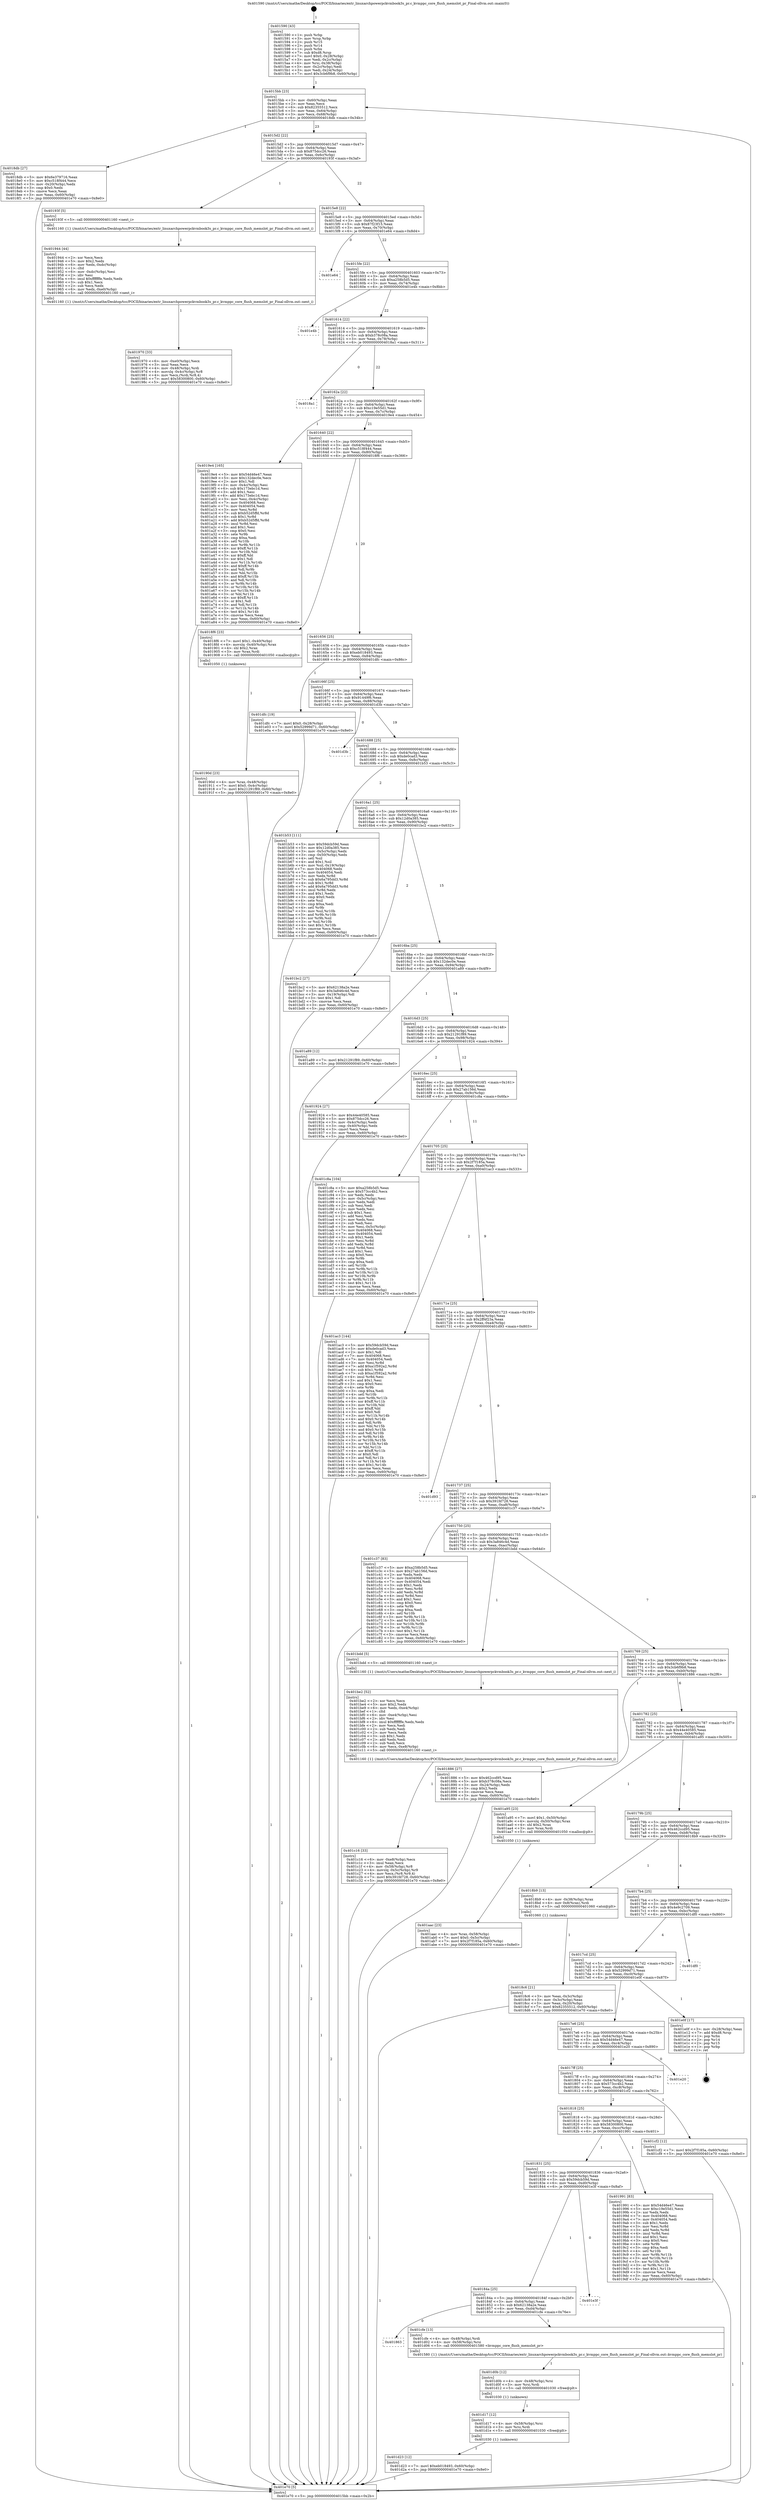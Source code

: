 digraph "0x401590" {
  label = "0x401590 (/mnt/c/Users/mathe/Desktop/tcc/POCII/binaries/extr_linuxarchpowerpckvmbook3s_pr.c_kvmppc_core_flush_memslot_pr_Final-ollvm.out::main(0))"
  labelloc = "t"
  node[shape=record]

  Entry [label="",width=0.3,height=0.3,shape=circle,fillcolor=black,style=filled]
  "0x4015bb" [label="{
     0x4015bb [23]\l
     | [instrs]\l
     &nbsp;&nbsp;0x4015bb \<+3\>: mov -0x60(%rbp),%eax\l
     &nbsp;&nbsp;0x4015be \<+2\>: mov %eax,%ecx\l
     &nbsp;&nbsp;0x4015c0 \<+6\>: sub $0x82355512,%ecx\l
     &nbsp;&nbsp;0x4015c6 \<+3\>: mov %eax,-0x64(%rbp)\l
     &nbsp;&nbsp;0x4015c9 \<+3\>: mov %ecx,-0x68(%rbp)\l
     &nbsp;&nbsp;0x4015cc \<+6\>: je 00000000004018db \<main+0x34b\>\l
  }"]
  "0x4018db" [label="{
     0x4018db [27]\l
     | [instrs]\l
     &nbsp;&nbsp;0x4018db \<+5\>: mov $0x6e379716,%eax\l
     &nbsp;&nbsp;0x4018e0 \<+5\>: mov $0xc518f444,%ecx\l
     &nbsp;&nbsp;0x4018e5 \<+3\>: mov -0x20(%rbp),%edx\l
     &nbsp;&nbsp;0x4018e8 \<+3\>: cmp $0x0,%edx\l
     &nbsp;&nbsp;0x4018eb \<+3\>: cmove %ecx,%eax\l
     &nbsp;&nbsp;0x4018ee \<+3\>: mov %eax,-0x60(%rbp)\l
     &nbsp;&nbsp;0x4018f1 \<+5\>: jmp 0000000000401e70 \<main+0x8e0\>\l
  }"]
  "0x4015d2" [label="{
     0x4015d2 [22]\l
     | [instrs]\l
     &nbsp;&nbsp;0x4015d2 \<+5\>: jmp 00000000004015d7 \<main+0x47\>\l
     &nbsp;&nbsp;0x4015d7 \<+3\>: mov -0x64(%rbp),%eax\l
     &nbsp;&nbsp;0x4015da \<+5\>: sub $0x875dcc26,%eax\l
     &nbsp;&nbsp;0x4015df \<+3\>: mov %eax,-0x6c(%rbp)\l
     &nbsp;&nbsp;0x4015e2 \<+6\>: je 000000000040193f \<main+0x3af\>\l
  }"]
  Exit [label="",width=0.3,height=0.3,shape=circle,fillcolor=black,style=filled,peripheries=2]
  "0x40193f" [label="{
     0x40193f [5]\l
     | [instrs]\l
     &nbsp;&nbsp;0x40193f \<+5\>: call 0000000000401160 \<next_i\>\l
     | [calls]\l
     &nbsp;&nbsp;0x401160 \{1\} (/mnt/c/Users/mathe/Desktop/tcc/POCII/binaries/extr_linuxarchpowerpckvmbook3s_pr.c_kvmppc_core_flush_memslot_pr_Final-ollvm.out::next_i)\l
  }"]
  "0x4015e8" [label="{
     0x4015e8 [22]\l
     | [instrs]\l
     &nbsp;&nbsp;0x4015e8 \<+5\>: jmp 00000000004015ed \<main+0x5d\>\l
     &nbsp;&nbsp;0x4015ed \<+3\>: mov -0x64(%rbp),%eax\l
     &nbsp;&nbsp;0x4015f0 \<+5\>: sub $0x87f23f15,%eax\l
     &nbsp;&nbsp;0x4015f5 \<+3\>: mov %eax,-0x70(%rbp)\l
     &nbsp;&nbsp;0x4015f8 \<+6\>: je 0000000000401e64 \<main+0x8d4\>\l
  }"]
  "0x401d23" [label="{
     0x401d23 [12]\l
     | [instrs]\l
     &nbsp;&nbsp;0x401d23 \<+7\>: movl $0xeb018493,-0x60(%rbp)\l
     &nbsp;&nbsp;0x401d2a \<+5\>: jmp 0000000000401e70 \<main+0x8e0\>\l
  }"]
  "0x401e64" [label="{
     0x401e64\l
  }", style=dashed]
  "0x4015fe" [label="{
     0x4015fe [22]\l
     | [instrs]\l
     &nbsp;&nbsp;0x4015fe \<+5\>: jmp 0000000000401603 \<main+0x73\>\l
     &nbsp;&nbsp;0x401603 \<+3\>: mov -0x64(%rbp),%eax\l
     &nbsp;&nbsp;0x401606 \<+5\>: sub $0xa258b5d5,%eax\l
     &nbsp;&nbsp;0x40160b \<+3\>: mov %eax,-0x74(%rbp)\l
     &nbsp;&nbsp;0x40160e \<+6\>: je 0000000000401e4b \<main+0x8bb\>\l
  }"]
  "0x401d17" [label="{
     0x401d17 [12]\l
     | [instrs]\l
     &nbsp;&nbsp;0x401d17 \<+4\>: mov -0x58(%rbp),%rsi\l
     &nbsp;&nbsp;0x401d1b \<+3\>: mov %rsi,%rdi\l
     &nbsp;&nbsp;0x401d1e \<+5\>: call 0000000000401030 \<free@plt\>\l
     | [calls]\l
     &nbsp;&nbsp;0x401030 \{1\} (unknown)\l
  }"]
  "0x401e4b" [label="{
     0x401e4b\l
  }", style=dashed]
  "0x401614" [label="{
     0x401614 [22]\l
     | [instrs]\l
     &nbsp;&nbsp;0x401614 \<+5\>: jmp 0000000000401619 \<main+0x89\>\l
     &nbsp;&nbsp;0x401619 \<+3\>: mov -0x64(%rbp),%eax\l
     &nbsp;&nbsp;0x40161c \<+5\>: sub $0xb378c08a,%eax\l
     &nbsp;&nbsp;0x401621 \<+3\>: mov %eax,-0x78(%rbp)\l
     &nbsp;&nbsp;0x401624 \<+6\>: je 00000000004018a1 \<main+0x311\>\l
  }"]
  "0x401d0b" [label="{
     0x401d0b [12]\l
     | [instrs]\l
     &nbsp;&nbsp;0x401d0b \<+4\>: mov -0x48(%rbp),%rsi\l
     &nbsp;&nbsp;0x401d0f \<+3\>: mov %rsi,%rdi\l
     &nbsp;&nbsp;0x401d12 \<+5\>: call 0000000000401030 \<free@plt\>\l
     | [calls]\l
     &nbsp;&nbsp;0x401030 \{1\} (unknown)\l
  }"]
  "0x4018a1" [label="{
     0x4018a1\l
  }", style=dashed]
  "0x40162a" [label="{
     0x40162a [22]\l
     | [instrs]\l
     &nbsp;&nbsp;0x40162a \<+5\>: jmp 000000000040162f \<main+0x9f\>\l
     &nbsp;&nbsp;0x40162f \<+3\>: mov -0x64(%rbp),%eax\l
     &nbsp;&nbsp;0x401632 \<+5\>: sub $0xc19e55d1,%eax\l
     &nbsp;&nbsp;0x401637 \<+3\>: mov %eax,-0x7c(%rbp)\l
     &nbsp;&nbsp;0x40163a \<+6\>: je 00000000004019e4 \<main+0x454\>\l
  }"]
  "0x401863" [label="{
     0x401863\l
  }", style=dashed]
  "0x4019e4" [label="{
     0x4019e4 [165]\l
     | [instrs]\l
     &nbsp;&nbsp;0x4019e4 \<+5\>: mov $0x54d46e47,%eax\l
     &nbsp;&nbsp;0x4019e9 \<+5\>: mov $0x132dec0e,%ecx\l
     &nbsp;&nbsp;0x4019ee \<+2\>: mov $0x1,%dl\l
     &nbsp;&nbsp;0x4019f0 \<+3\>: mov -0x4c(%rbp),%esi\l
     &nbsp;&nbsp;0x4019f3 \<+6\>: sub $0x173ebc1d,%esi\l
     &nbsp;&nbsp;0x4019f9 \<+3\>: add $0x1,%esi\l
     &nbsp;&nbsp;0x4019fc \<+6\>: add $0x173ebc1d,%esi\l
     &nbsp;&nbsp;0x401a02 \<+3\>: mov %esi,-0x4c(%rbp)\l
     &nbsp;&nbsp;0x401a05 \<+7\>: mov 0x404068,%esi\l
     &nbsp;&nbsp;0x401a0c \<+7\>: mov 0x404054,%edi\l
     &nbsp;&nbsp;0x401a13 \<+3\>: mov %esi,%r8d\l
     &nbsp;&nbsp;0x401a16 \<+7\>: sub $0xb52d5ffd,%r8d\l
     &nbsp;&nbsp;0x401a1d \<+4\>: sub $0x1,%r8d\l
     &nbsp;&nbsp;0x401a21 \<+7\>: add $0xb52d5ffd,%r8d\l
     &nbsp;&nbsp;0x401a28 \<+4\>: imul %r8d,%esi\l
     &nbsp;&nbsp;0x401a2c \<+3\>: and $0x1,%esi\l
     &nbsp;&nbsp;0x401a2f \<+3\>: cmp $0x0,%esi\l
     &nbsp;&nbsp;0x401a32 \<+4\>: sete %r9b\l
     &nbsp;&nbsp;0x401a36 \<+3\>: cmp $0xa,%edi\l
     &nbsp;&nbsp;0x401a39 \<+4\>: setl %r10b\l
     &nbsp;&nbsp;0x401a3d \<+3\>: mov %r9b,%r11b\l
     &nbsp;&nbsp;0x401a40 \<+4\>: xor $0xff,%r11b\l
     &nbsp;&nbsp;0x401a44 \<+3\>: mov %r10b,%bl\l
     &nbsp;&nbsp;0x401a47 \<+3\>: xor $0xff,%bl\l
     &nbsp;&nbsp;0x401a4a \<+3\>: xor $0x1,%dl\l
     &nbsp;&nbsp;0x401a4d \<+3\>: mov %r11b,%r14b\l
     &nbsp;&nbsp;0x401a50 \<+4\>: and $0xff,%r14b\l
     &nbsp;&nbsp;0x401a54 \<+3\>: and %dl,%r9b\l
     &nbsp;&nbsp;0x401a57 \<+3\>: mov %bl,%r15b\l
     &nbsp;&nbsp;0x401a5a \<+4\>: and $0xff,%r15b\l
     &nbsp;&nbsp;0x401a5e \<+3\>: and %dl,%r10b\l
     &nbsp;&nbsp;0x401a61 \<+3\>: or %r9b,%r14b\l
     &nbsp;&nbsp;0x401a64 \<+3\>: or %r10b,%r15b\l
     &nbsp;&nbsp;0x401a67 \<+3\>: xor %r15b,%r14b\l
     &nbsp;&nbsp;0x401a6a \<+3\>: or %bl,%r11b\l
     &nbsp;&nbsp;0x401a6d \<+4\>: xor $0xff,%r11b\l
     &nbsp;&nbsp;0x401a71 \<+3\>: or $0x1,%dl\l
     &nbsp;&nbsp;0x401a74 \<+3\>: and %dl,%r11b\l
     &nbsp;&nbsp;0x401a77 \<+3\>: or %r11b,%r14b\l
     &nbsp;&nbsp;0x401a7a \<+4\>: test $0x1,%r14b\l
     &nbsp;&nbsp;0x401a7e \<+3\>: cmovne %ecx,%eax\l
     &nbsp;&nbsp;0x401a81 \<+3\>: mov %eax,-0x60(%rbp)\l
     &nbsp;&nbsp;0x401a84 \<+5\>: jmp 0000000000401e70 \<main+0x8e0\>\l
  }"]
  "0x401640" [label="{
     0x401640 [22]\l
     | [instrs]\l
     &nbsp;&nbsp;0x401640 \<+5\>: jmp 0000000000401645 \<main+0xb5\>\l
     &nbsp;&nbsp;0x401645 \<+3\>: mov -0x64(%rbp),%eax\l
     &nbsp;&nbsp;0x401648 \<+5\>: sub $0xc518f444,%eax\l
     &nbsp;&nbsp;0x40164d \<+3\>: mov %eax,-0x80(%rbp)\l
     &nbsp;&nbsp;0x401650 \<+6\>: je 00000000004018f6 \<main+0x366\>\l
  }"]
  "0x401cfe" [label="{
     0x401cfe [13]\l
     | [instrs]\l
     &nbsp;&nbsp;0x401cfe \<+4\>: mov -0x48(%rbp),%rdi\l
     &nbsp;&nbsp;0x401d02 \<+4\>: mov -0x58(%rbp),%rsi\l
     &nbsp;&nbsp;0x401d06 \<+5\>: call 0000000000401580 \<kvmppc_core_flush_memslot_pr\>\l
     | [calls]\l
     &nbsp;&nbsp;0x401580 \{1\} (/mnt/c/Users/mathe/Desktop/tcc/POCII/binaries/extr_linuxarchpowerpckvmbook3s_pr.c_kvmppc_core_flush_memslot_pr_Final-ollvm.out::kvmppc_core_flush_memslot_pr)\l
  }"]
  "0x4018f6" [label="{
     0x4018f6 [23]\l
     | [instrs]\l
     &nbsp;&nbsp;0x4018f6 \<+7\>: movl $0x1,-0x40(%rbp)\l
     &nbsp;&nbsp;0x4018fd \<+4\>: movslq -0x40(%rbp),%rax\l
     &nbsp;&nbsp;0x401901 \<+4\>: shl $0x2,%rax\l
     &nbsp;&nbsp;0x401905 \<+3\>: mov %rax,%rdi\l
     &nbsp;&nbsp;0x401908 \<+5\>: call 0000000000401050 \<malloc@plt\>\l
     | [calls]\l
     &nbsp;&nbsp;0x401050 \{1\} (unknown)\l
  }"]
  "0x401656" [label="{
     0x401656 [25]\l
     | [instrs]\l
     &nbsp;&nbsp;0x401656 \<+5\>: jmp 000000000040165b \<main+0xcb\>\l
     &nbsp;&nbsp;0x40165b \<+3\>: mov -0x64(%rbp),%eax\l
     &nbsp;&nbsp;0x40165e \<+5\>: sub $0xeb018493,%eax\l
     &nbsp;&nbsp;0x401663 \<+6\>: mov %eax,-0x84(%rbp)\l
     &nbsp;&nbsp;0x401669 \<+6\>: je 0000000000401dfc \<main+0x86c\>\l
  }"]
  "0x40184a" [label="{
     0x40184a [25]\l
     | [instrs]\l
     &nbsp;&nbsp;0x40184a \<+5\>: jmp 000000000040184f \<main+0x2bf\>\l
     &nbsp;&nbsp;0x40184f \<+3\>: mov -0x64(%rbp),%eax\l
     &nbsp;&nbsp;0x401852 \<+5\>: sub $0x62138a2e,%eax\l
     &nbsp;&nbsp;0x401857 \<+6\>: mov %eax,-0xd4(%rbp)\l
     &nbsp;&nbsp;0x40185d \<+6\>: je 0000000000401cfe \<main+0x76e\>\l
  }"]
  "0x401dfc" [label="{
     0x401dfc [19]\l
     | [instrs]\l
     &nbsp;&nbsp;0x401dfc \<+7\>: movl $0x0,-0x28(%rbp)\l
     &nbsp;&nbsp;0x401e03 \<+7\>: movl $0x52999d71,-0x60(%rbp)\l
     &nbsp;&nbsp;0x401e0a \<+5\>: jmp 0000000000401e70 \<main+0x8e0\>\l
  }"]
  "0x40166f" [label="{
     0x40166f [25]\l
     | [instrs]\l
     &nbsp;&nbsp;0x40166f \<+5\>: jmp 0000000000401674 \<main+0xe4\>\l
     &nbsp;&nbsp;0x401674 \<+3\>: mov -0x64(%rbp),%eax\l
     &nbsp;&nbsp;0x401677 \<+5\>: sub $0x91449f6,%eax\l
     &nbsp;&nbsp;0x40167c \<+6\>: mov %eax,-0x88(%rbp)\l
     &nbsp;&nbsp;0x401682 \<+6\>: je 0000000000401d3b \<main+0x7ab\>\l
  }"]
  "0x401e3f" [label="{
     0x401e3f\l
  }", style=dashed]
  "0x401d3b" [label="{
     0x401d3b\l
  }", style=dashed]
  "0x401688" [label="{
     0x401688 [25]\l
     | [instrs]\l
     &nbsp;&nbsp;0x401688 \<+5\>: jmp 000000000040168d \<main+0xfd\>\l
     &nbsp;&nbsp;0x40168d \<+3\>: mov -0x64(%rbp),%eax\l
     &nbsp;&nbsp;0x401690 \<+5\>: sub $0xde0cad3,%eax\l
     &nbsp;&nbsp;0x401695 \<+6\>: mov %eax,-0x8c(%rbp)\l
     &nbsp;&nbsp;0x40169b \<+6\>: je 0000000000401b53 \<main+0x5c3\>\l
  }"]
  "0x401c16" [label="{
     0x401c16 [33]\l
     | [instrs]\l
     &nbsp;&nbsp;0x401c16 \<+6\>: mov -0xe8(%rbp),%ecx\l
     &nbsp;&nbsp;0x401c1c \<+3\>: imul %eax,%ecx\l
     &nbsp;&nbsp;0x401c1f \<+4\>: mov -0x58(%rbp),%r8\l
     &nbsp;&nbsp;0x401c23 \<+4\>: movslq -0x5c(%rbp),%r9\l
     &nbsp;&nbsp;0x401c27 \<+4\>: mov %ecx,(%r8,%r9,4)\l
     &nbsp;&nbsp;0x401c2b \<+7\>: movl $0x391fd728,-0x60(%rbp)\l
     &nbsp;&nbsp;0x401c32 \<+5\>: jmp 0000000000401e70 \<main+0x8e0\>\l
  }"]
  "0x401b53" [label="{
     0x401b53 [111]\l
     | [instrs]\l
     &nbsp;&nbsp;0x401b53 \<+5\>: mov $0x59dcb59d,%eax\l
     &nbsp;&nbsp;0x401b58 \<+5\>: mov $0x12d0a385,%ecx\l
     &nbsp;&nbsp;0x401b5d \<+3\>: mov -0x5c(%rbp),%edx\l
     &nbsp;&nbsp;0x401b60 \<+3\>: cmp -0x50(%rbp),%edx\l
     &nbsp;&nbsp;0x401b63 \<+4\>: setl %sil\l
     &nbsp;&nbsp;0x401b67 \<+4\>: and $0x1,%sil\l
     &nbsp;&nbsp;0x401b6b \<+4\>: mov %sil,-0x19(%rbp)\l
     &nbsp;&nbsp;0x401b6f \<+7\>: mov 0x404068,%edx\l
     &nbsp;&nbsp;0x401b76 \<+7\>: mov 0x404054,%edi\l
     &nbsp;&nbsp;0x401b7d \<+3\>: mov %edx,%r8d\l
     &nbsp;&nbsp;0x401b80 \<+7\>: sub $0x6a795dd3,%r8d\l
     &nbsp;&nbsp;0x401b87 \<+4\>: sub $0x1,%r8d\l
     &nbsp;&nbsp;0x401b8b \<+7\>: add $0x6a795dd3,%r8d\l
     &nbsp;&nbsp;0x401b92 \<+4\>: imul %r8d,%edx\l
     &nbsp;&nbsp;0x401b96 \<+3\>: and $0x1,%edx\l
     &nbsp;&nbsp;0x401b99 \<+3\>: cmp $0x0,%edx\l
     &nbsp;&nbsp;0x401b9c \<+4\>: sete %sil\l
     &nbsp;&nbsp;0x401ba0 \<+3\>: cmp $0xa,%edi\l
     &nbsp;&nbsp;0x401ba3 \<+4\>: setl %r9b\l
     &nbsp;&nbsp;0x401ba7 \<+3\>: mov %sil,%r10b\l
     &nbsp;&nbsp;0x401baa \<+3\>: and %r9b,%r10b\l
     &nbsp;&nbsp;0x401bad \<+3\>: xor %r9b,%sil\l
     &nbsp;&nbsp;0x401bb0 \<+3\>: or %sil,%r10b\l
     &nbsp;&nbsp;0x401bb3 \<+4\>: test $0x1,%r10b\l
     &nbsp;&nbsp;0x401bb7 \<+3\>: cmovne %ecx,%eax\l
     &nbsp;&nbsp;0x401bba \<+3\>: mov %eax,-0x60(%rbp)\l
     &nbsp;&nbsp;0x401bbd \<+5\>: jmp 0000000000401e70 \<main+0x8e0\>\l
  }"]
  "0x4016a1" [label="{
     0x4016a1 [25]\l
     | [instrs]\l
     &nbsp;&nbsp;0x4016a1 \<+5\>: jmp 00000000004016a6 \<main+0x116\>\l
     &nbsp;&nbsp;0x4016a6 \<+3\>: mov -0x64(%rbp),%eax\l
     &nbsp;&nbsp;0x4016a9 \<+5\>: sub $0x12d0a385,%eax\l
     &nbsp;&nbsp;0x4016ae \<+6\>: mov %eax,-0x90(%rbp)\l
     &nbsp;&nbsp;0x4016b4 \<+6\>: je 0000000000401bc2 \<main+0x632\>\l
  }"]
  "0x401be2" [label="{
     0x401be2 [52]\l
     | [instrs]\l
     &nbsp;&nbsp;0x401be2 \<+2\>: xor %ecx,%ecx\l
     &nbsp;&nbsp;0x401be4 \<+5\>: mov $0x2,%edx\l
     &nbsp;&nbsp;0x401be9 \<+6\>: mov %edx,-0xe4(%rbp)\l
     &nbsp;&nbsp;0x401bef \<+1\>: cltd\l
     &nbsp;&nbsp;0x401bf0 \<+6\>: mov -0xe4(%rbp),%esi\l
     &nbsp;&nbsp;0x401bf6 \<+2\>: idiv %esi\l
     &nbsp;&nbsp;0x401bf8 \<+6\>: imul $0xfffffffe,%edx,%edx\l
     &nbsp;&nbsp;0x401bfe \<+2\>: mov %ecx,%edi\l
     &nbsp;&nbsp;0x401c00 \<+2\>: sub %edx,%edi\l
     &nbsp;&nbsp;0x401c02 \<+2\>: mov %ecx,%edx\l
     &nbsp;&nbsp;0x401c04 \<+3\>: sub $0x1,%edx\l
     &nbsp;&nbsp;0x401c07 \<+2\>: add %edx,%edi\l
     &nbsp;&nbsp;0x401c09 \<+2\>: sub %edi,%ecx\l
     &nbsp;&nbsp;0x401c0b \<+6\>: mov %ecx,-0xe8(%rbp)\l
     &nbsp;&nbsp;0x401c11 \<+5\>: call 0000000000401160 \<next_i\>\l
     | [calls]\l
     &nbsp;&nbsp;0x401160 \{1\} (/mnt/c/Users/mathe/Desktop/tcc/POCII/binaries/extr_linuxarchpowerpckvmbook3s_pr.c_kvmppc_core_flush_memslot_pr_Final-ollvm.out::next_i)\l
  }"]
  "0x401bc2" [label="{
     0x401bc2 [27]\l
     | [instrs]\l
     &nbsp;&nbsp;0x401bc2 \<+5\>: mov $0x62138a2e,%eax\l
     &nbsp;&nbsp;0x401bc7 \<+5\>: mov $0x3a846c4d,%ecx\l
     &nbsp;&nbsp;0x401bcc \<+3\>: mov -0x19(%rbp),%dl\l
     &nbsp;&nbsp;0x401bcf \<+3\>: test $0x1,%dl\l
     &nbsp;&nbsp;0x401bd2 \<+3\>: cmovne %ecx,%eax\l
     &nbsp;&nbsp;0x401bd5 \<+3\>: mov %eax,-0x60(%rbp)\l
     &nbsp;&nbsp;0x401bd8 \<+5\>: jmp 0000000000401e70 \<main+0x8e0\>\l
  }"]
  "0x4016ba" [label="{
     0x4016ba [25]\l
     | [instrs]\l
     &nbsp;&nbsp;0x4016ba \<+5\>: jmp 00000000004016bf \<main+0x12f\>\l
     &nbsp;&nbsp;0x4016bf \<+3\>: mov -0x64(%rbp),%eax\l
     &nbsp;&nbsp;0x4016c2 \<+5\>: sub $0x132dec0e,%eax\l
     &nbsp;&nbsp;0x4016c7 \<+6\>: mov %eax,-0x94(%rbp)\l
     &nbsp;&nbsp;0x4016cd \<+6\>: je 0000000000401a89 \<main+0x4f9\>\l
  }"]
  "0x401aac" [label="{
     0x401aac [23]\l
     | [instrs]\l
     &nbsp;&nbsp;0x401aac \<+4\>: mov %rax,-0x58(%rbp)\l
     &nbsp;&nbsp;0x401ab0 \<+7\>: movl $0x0,-0x5c(%rbp)\l
     &nbsp;&nbsp;0x401ab7 \<+7\>: movl $0x2f7f185a,-0x60(%rbp)\l
     &nbsp;&nbsp;0x401abe \<+5\>: jmp 0000000000401e70 \<main+0x8e0\>\l
  }"]
  "0x401a89" [label="{
     0x401a89 [12]\l
     | [instrs]\l
     &nbsp;&nbsp;0x401a89 \<+7\>: movl $0x21291f89,-0x60(%rbp)\l
     &nbsp;&nbsp;0x401a90 \<+5\>: jmp 0000000000401e70 \<main+0x8e0\>\l
  }"]
  "0x4016d3" [label="{
     0x4016d3 [25]\l
     | [instrs]\l
     &nbsp;&nbsp;0x4016d3 \<+5\>: jmp 00000000004016d8 \<main+0x148\>\l
     &nbsp;&nbsp;0x4016d8 \<+3\>: mov -0x64(%rbp),%eax\l
     &nbsp;&nbsp;0x4016db \<+5\>: sub $0x21291f89,%eax\l
     &nbsp;&nbsp;0x4016e0 \<+6\>: mov %eax,-0x98(%rbp)\l
     &nbsp;&nbsp;0x4016e6 \<+6\>: je 0000000000401924 \<main+0x394\>\l
  }"]
  "0x401831" [label="{
     0x401831 [25]\l
     | [instrs]\l
     &nbsp;&nbsp;0x401831 \<+5\>: jmp 0000000000401836 \<main+0x2a6\>\l
     &nbsp;&nbsp;0x401836 \<+3\>: mov -0x64(%rbp),%eax\l
     &nbsp;&nbsp;0x401839 \<+5\>: sub $0x59dcb59d,%eax\l
     &nbsp;&nbsp;0x40183e \<+6\>: mov %eax,-0xd0(%rbp)\l
     &nbsp;&nbsp;0x401844 \<+6\>: je 0000000000401e3f \<main+0x8af\>\l
  }"]
  "0x401924" [label="{
     0x401924 [27]\l
     | [instrs]\l
     &nbsp;&nbsp;0x401924 \<+5\>: mov $0x44e40585,%eax\l
     &nbsp;&nbsp;0x401929 \<+5\>: mov $0x875dcc26,%ecx\l
     &nbsp;&nbsp;0x40192e \<+3\>: mov -0x4c(%rbp),%edx\l
     &nbsp;&nbsp;0x401931 \<+3\>: cmp -0x40(%rbp),%edx\l
     &nbsp;&nbsp;0x401934 \<+3\>: cmovl %ecx,%eax\l
     &nbsp;&nbsp;0x401937 \<+3\>: mov %eax,-0x60(%rbp)\l
     &nbsp;&nbsp;0x40193a \<+5\>: jmp 0000000000401e70 \<main+0x8e0\>\l
  }"]
  "0x4016ec" [label="{
     0x4016ec [25]\l
     | [instrs]\l
     &nbsp;&nbsp;0x4016ec \<+5\>: jmp 00000000004016f1 \<main+0x161\>\l
     &nbsp;&nbsp;0x4016f1 \<+3\>: mov -0x64(%rbp),%eax\l
     &nbsp;&nbsp;0x4016f4 \<+5\>: sub $0x27ab156d,%eax\l
     &nbsp;&nbsp;0x4016f9 \<+6\>: mov %eax,-0x9c(%rbp)\l
     &nbsp;&nbsp;0x4016ff \<+6\>: je 0000000000401c8a \<main+0x6fa\>\l
  }"]
  "0x401991" [label="{
     0x401991 [83]\l
     | [instrs]\l
     &nbsp;&nbsp;0x401991 \<+5\>: mov $0x54d46e47,%eax\l
     &nbsp;&nbsp;0x401996 \<+5\>: mov $0xc19e55d1,%ecx\l
     &nbsp;&nbsp;0x40199b \<+2\>: xor %edx,%edx\l
     &nbsp;&nbsp;0x40199d \<+7\>: mov 0x404068,%esi\l
     &nbsp;&nbsp;0x4019a4 \<+7\>: mov 0x404054,%edi\l
     &nbsp;&nbsp;0x4019ab \<+3\>: sub $0x1,%edx\l
     &nbsp;&nbsp;0x4019ae \<+3\>: mov %esi,%r8d\l
     &nbsp;&nbsp;0x4019b1 \<+3\>: add %edx,%r8d\l
     &nbsp;&nbsp;0x4019b4 \<+4\>: imul %r8d,%esi\l
     &nbsp;&nbsp;0x4019b8 \<+3\>: and $0x1,%esi\l
     &nbsp;&nbsp;0x4019bb \<+3\>: cmp $0x0,%esi\l
     &nbsp;&nbsp;0x4019be \<+4\>: sete %r9b\l
     &nbsp;&nbsp;0x4019c2 \<+3\>: cmp $0xa,%edi\l
     &nbsp;&nbsp;0x4019c5 \<+4\>: setl %r10b\l
     &nbsp;&nbsp;0x4019c9 \<+3\>: mov %r9b,%r11b\l
     &nbsp;&nbsp;0x4019cc \<+3\>: and %r10b,%r11b\l
     &nbsp;&nbsp;0x4019cf \<+3\>: xor %r10b,%r9b\l
     &nbsp;&nbsp;0x4019d2 \<+3\>: or %r9b,%r11b\l
     &nbsp;&nbsp;0x4019d5 \<+4\>: test $0x1,%r11b\l
     &nbsp;&nbsp;0x4019d9 \<+3\>: cmovne %ecx,%eax\l
     &nbsp;&nbsp;0x4019dc \<+3\>: mov %eax,-0x60(%rbp)\l
     &nbsp;&nbsp;0x4019df \<+5\>: jmp 0000000000401e70 \<main+0x8e0\>\l
  }"]
  "0x401c8a" [label="{
     0x401c8a [104]\l
     | [instrs]\l
     &nbsp;&nbsp;0x401c8a \<+5\>: mov $0xa258b5d5,%eax\l
     &nbsp;&nbsp;0x401c8f \<+5\>: mov $0x573cc4b2,%ecx\l
     &nbsp;&nbsp;0x401c94 \<+2\>: xor %edx,%edx\l
     &nbsp;&nbsp;0x401c96 \<+3\>: mov -0x5c(%rbp),%esi\l
     &nbsp;&nbsp;0x401c99 \<+2\>: mov %edx,%edi\l
     &nbsp;&nbsp;0x401c9b \<+2\>: sub %esi,%edi\l
     &nbsp;&nbsp;0x401c9d \<+2\>: mov %edx,%esi\l
     &nbsp;&nbsp;0x401c9f \<+3\>: sub $0x1,%esi\l
     &nbsp;&nbsp;0x401ca2 \<+2\>: add %esi,%edi\l
     &nbsp;&nbsp;0x401ca4 \<+2\>: mov %edx,%esi\l
     &nbsp;&nbsp;0x401ca6 \<+2\>: sub %edi,%esi\l
     &nbsp;&nbsp;0x401ca8 \<+3\>: mov %esi,-0x5c(%rbp)\l
     &nbsp;&nbsp;0x401cab \<+7\>: mov 0x404068,%esi\l
     &nbsp;&nbsp;0x401cb2 \<+7\>: mov 0x404054,%edi\l
     &nbsp;&nbsp;0x401cb9 \<+3\>: sub $0x1,%edx\l
     &nbsp;&nbsp;0x401cbc \<+3\>: mov %esi,%r8d\l
     &nbsp;&nbsp;0x401cbf \<+3\>: add %edx,%r8d\l
     &nbsp;&nbsp;0x401cc2 \<+4\>: imul %r8d,%esi\l
     &nbsp;&nbsp;0x401cc6 \<+3\>: and $0x1,%esi\l
     &nbsp;&nbsp;0x401cc9 \<+3\>: cmp $0x0,%esi\l
     &nbsp;&nbsp;0x401ccc \<+4\>: sete %r9b\l
     &nbsp;&nbsp;0x401cd0 \<+3\>: cmp $0xa,%edi\l
     &nbsp;&nbsp;0x401cd3 \<+4\>: setl %r10b\l
     &nbsp;&nbsp;0x401cd7 \<+3\>: mov %r9b,%r11b\l
     &nbsp;&nbsp;0x401cda \<+3\>: and %r10b,%r11b\l
     &nbsp;&nbsp;0x401cdd \<+3\>: xor %r10b,%r9b\l
     &nbsp;&nbsp;0x401ce0 \<+3\>: or %r9b,%r11b\l
     &nbsp;&nbsp;0x401ce3 \<+4\>: test $0x1,%r11b\l
     &nbsp;&nbsp;0x401ce7 \<+3\>: cmovne %ecx,%eax\l
     &nbsp;&nbsp;0x401cea \<+3\>: mov %eax,-0x60(%rbp)\l
     &nbsp;&nbsp;0x401ced \<+5\>: jmp 0000000000401e70 \<main+0x8e0\>\l
  }"]
  "0x401705" [label="{
     0x401705 [25]\l
     | [instrs]\l
     &nbsp;&nbsp;0x401705 \<+5\>: jmp 000000000040170a \<main+0x17a\>\l
     &nbsp;&nbsp;0x40170a \<+3\>: mov -0x64(%rbp),%eax\l
     &nbsp;&nbsp;0x40170d \<+5\>: sub $0x2f7f185a,%eax\l
     &nbsp;&nbsp;0x401712 \<+6\>: mov %eax,-0xa0(%rbp)\l
     &nbsp;&nbsp;0x401718 \<+6\>: je 0000000000401ac3 \<main+0x533\>\l
  }"]
  "0x401818" [label="{
     0x401818 [25]\l
     | [instrs]\l
     &nbsp;&nbsp;0x401818 \<+5\>: jmp 000000000040181d \<main+0x28d\>\l
     &nbsp;&nbsp;0x40181d \<+3\>: mov -0x64(%rbp),%eax\l
     &nbsp;&nbsp;0x401820 \<+5\>: sub $0x58300800,%eax\l
     &nbsp;&nbsp;0x401825 \<+6\>: mov %eax,-0xcc(%rbp)\l
     &nbsp;&nbsp;0x40182b \<+6\>: je 0000000000401991 \<main+0x401\>\l
  }"]
  "0x401ac3" [label="{
     0x401ac3 [144]\l
     | [instrs]\l
     &nbsp;&nbsp;0x401ac3 \<+5\>: mov $0x59dcb59d,%eax\l
     &nbsp;&nbsp;0x401ac8 \<+5\>: mov $0xde0cad3,%ecx\l
     &nbsp;&nbsp;0x401acd \<+2\>: mov $0x1,%dl\l
     &nbsp;&nbsp;0x401acf \<+7\>: mov 0x404068,%esi\l
     &nbsp;&nbsp;0x401ad6 \<+7\>: mov 0x404054,%edi\l
     &nbsp;&nbsp;0x401add \<+3\>: mov %esi,%r8d\l
     &nbsp;&nbsp;0x401ae0 \<+7\>: add $0xa1f592a2,%r8d\l
     &nbsp;&nbsp;0x401ae7 \<+4\>: sub $0x1,%r8d\l
     &nbsp;&nbsp;0x401aeb \<+7\>: sub $0xa1f592a2,%r8d\l
     &nbsp;&nbsp;0x401af2 \<+4\>: imul %r8d,%esi\l
     &nbsp;&nbsp;0x401af6 \<+3\>: and $0x1,%esi\l
     &nbsp;&nbsp;0x401af9 \<+3\>: cmp $0x0,%esi\l
     &nbsp;&nbsp;0x401afc \<+4\>: sete %r9b\l
     &nbsp;&nbsp;0x401b00 \<+3\>: cmp $0xa,%edi\l
     &nbsp;&nbsp;0x401b03 \<+4\>: setl %r10b\l
     &nbsp;&nbsp;0x401b07 \<+3\>: mov %r9b,%r11b\l
     &nbsp;&nbsp;0x401b0a \<+4\>: xor $0xff,%r11b\l
     &nbsp;&nbsp;0x401b0e \<+3\>: mov %r10b,%bl\l
     &nbsp;&nbsp;0x401b11 \<+3\>: xor $0xff,%bl\l
     &nbsp;&nbsp;0x401b14 \<+3\>: xor $0x0,%dl\l
     &nbsp;&nbsp;0x401b17 \<+3\>: mov %r11b,%r14b\l
     &nbsp;&nbsp;0x401b1a \<+4\>: and $0x0,%r14b\l
     &nbsp;&nbsp;0x401b1e \<+3\>: and %dl,%r9b\l
     &nbsp;&nbsp;0x401b21 \<+3\>: mov %bl,%r15b\l
     &nbsp;&nbsp;0x401b24 \<+4\>: and $0x0,%r15b\l
     &nbsp;&nbsp;0x401b28 \<+3\>: and %dl,%r10b\l
     &nbsp;&nbsp;0x401b2b \<+3\>: or %r9b,%r14b\l
     &nbsp;&nbsp;0x401b2e \<+3\>: or %r10b,%r15b\l
     &nbsp;&nbsp;0x401b31 \<+3\>: xor %r15b,%r14b\l
     &nbsp;&nbsp;0x401b34 \<+3\>: or %bl,%r11b\l
     &nbsp;&nbsp;0x401b37 \<+4\>: xor $0xff,%r11b\l
     &nbsp;&nbsp;0x401b3b \<+3\>: or $0x0,%dl\l
     &nbsp;&nbsp;0x401b3e \<+3\>: and %dl,%r11b\l
     &nbsp;&nbsp;0x401b41 \<+3\>: or %r11b,%r14b\l
     &nbsp;&nbsp;0x401b44 \<+4\>: test $0x1,%r14b\l
     &nbsp;&nbsp;0x401b48 \<+3\>: cmovne %ecx,%eax\l
     &nbsp;&nbsp;0x401b4b \<+3\>: mov %eax,-0x60(%rbp)\l
     &nbsp;&nbsp;0x401b4e \<+5\>: jmp 0000000000401e70 \<main+0x8e0\>\l
  }"]
  "0x40171e" [label="{
     0x40171e [25]\l
     | [instrs]\l
     &nbsp;&nbsp;0x40171e \<+5\>: jmp 0000000000401723 \<main+0x193\>\l
     &nbsp;&nbsp;0x401723 \<+3\>: mov -0x64(%rbp),%eax\l
     &nbsp;&nbsp;0x401726 \<+5\>: sub $0x2ff4f23a,%eax\l
     &nbsp;&nbsp;0x40172b \<+6\>: mov %eax,-0xa4(%rbp)\l
     &nbsp;&nbsp;0x401731 \<+6\>: je 0000000000401d93 \<main+0x803\>\l
  }"]
  "0x401cf2" [label="{
     0x401cf2 [12]\l
     | [instrs]\l
     &nbsp;&nbsp;0x401cf2 \<+7\>: movl $0x2f7f185a,-0x60(%rbp)\l
     &nbsp;&nbsp;0x401cf9 \<+5\>: jmp 0000000000401e70 \<main+0x8e0\>\l
  }"]
  "0x401d93" [label="{
     0x401d93\l
  }", style=dashed]
  "0x401737" [label="{
     0x401737 [25]\l
     | [instrs]\l
     &nbsp;&nbsp;0x401737 \<+5\>: jmp 000000000040173c \<main+0x1ac\>\l
     &nbsp;&nbsp;0x40173c \<+3\>: mov -0x64(%rbp),%eax\l
     &nbsp;&nbsp;0x40173f \<+5\>: sub $0x391fd728,%eax\l
     &nbsp;&nbsp;0x401744 \<+6\>: mov %eax,-0xa8(%rbp)\l
     &nbsp;&nbsp;0x40174a \<+6\>: je 0000000000401c37 \<main+0x6a7\>\l
  }"]
  "0x4017ff" [label="{
     0x4017ff [25]\l
     | [instrs]\l
     &nbsp;&nbsp;0x4017ff \<+5\>: jmp 0000000000401804 \<main+0x274\>\l
     &nbsp;&nbsp;0x401804 \<+3\>: mov -0x64(%rbp),%eax\l
     &nbsp;&nbsp;0x401807 \<+5\>: sub $0x573cc4b2,%eax\l
     &nbsp;&nbsp;0x40180c \<+6\>: mov %eax,-0xc8(%rbp)\l
     &nbsp;&nbsp;0x401812 \<+6\>: je 0000000000401cf2 \<main+0x762\>\l
  }"]
  "0x401c37" [label="{
     0x401c37 [83]\l
     | [instrs]\l
     &nbsp;&nbsp;0x401c37 \<+5\>: mov $0xa258b5d5,%eax\l
     &nbsp;&nbsp;0x401c3c \<+5\>: mov $0x27ab156d,%ecx\l
     &nbsp;&nbsp;0x401c41 \<+2\>: xor %edx,%edx\l
     &nbsp;&nbsp;0x401c43 \<+7\>: mov 0x404068,%esi\l
     &nbsp;&nbsp;0x401c4a \<+7\>: mov 0x404054,%edi\l
     &nbsp;&nbsp;0x401c51 \<+3\>: sub $0x1,%edx\l
     &nbsp;&nbsp;0x401c54 \<+3\>: mov %esi,%r8d\l
     &nbsp;&nbsp;0x401c57 \<+3\>: add %edx,%r8d\l
     &nbsp;&nbsp;0x401c5a \<+4\>: imul %r8d,%esi\l
     &nbsp;&nbsp;0x401c5e \<+3\>: and $0x1,%esi\l
     &nbsp;&nbsp;0x401c61 \<+3\>: cmp $0x0,%esi\l
     &nbsp;&nbsp;0x401c64 \<+4\>: sete %r9b\l
     &nbsp;&nbsp;0x401c68 \<+3\>: cmp $0xa,%edi\l
     &nbsp;&nbsp;0x401c6b \<+4\>: setl %r10b\l
     &nbsp;&nbsp;0x401c6f \<+3\>: mov %r9b,%r11b\l
     &nbsp;&nbsp;0x401c72 \<+3\>: and %r10b,%r11b\l
     &nbsp;&nbsp;0x401c75 \<+3\>: xor %r10b,%r9b\l
     &nbsp;&nbsp;0x401c78 \<+3\>: or %r9b,%r11b\l
     &nbsp;&nbsp;0x401c7b \<+4\>: test $0x1,%r11b\l
     &nbsp;&nbsp;0x401c7f \<+3\>: cmovne %ecx,%eax\l
     &nbsp;&nbsp;0x401c82 \<+3\>: mov %eax,-0x60(%rbp)\l
     &nbsp;&nbsp;0x401c85 \<+5\>: jmp 0000000000401e70 \<main+0x8e0\>\l
  }"]
  "0x401750" [label="{
     0x401750 [25]\l
     | [instrs]\l
     &nbsp;&nbsp;0x401750 \<+5\>: jmp 0000000000401755 \<main+0x1c5\>\l
     &nbsp;&nbsp;0x401755 \<+3\>: mov -0x64(%rbp),%eax\l
     &nbsp;&nbsp;0x401758 \<+5\>: sub $0x3a846c4d,%eax\l
     &nbsp;&nbsp;0x40175d \<+6\>: mov %eax,-0xac(%rbp)\l
     &nbsp;&nbsp;0x401763 \<+6\>: je 0000000000401bdd \<main+0x64d\>\l
  }"]
  "0x401e20" [label="{
     0x401e20\l
  }", style=dashed]
  "0x401bdd" [label="{
     0x401bdd [5]\l
     | [instrs]\l
     &nbsp;&nbsp;0x401bdd \<+5\>: call 0000000000401160 \<next_i\>\l
     | [calls]\l
     &nbsp;&nbsp;0x401160 \{1\} (/mnt/c/Users/mathe/Desktop/tcc/POCII/binaries/extr_linuxarchpowerpckvmbook3s_pr.c_kvmppc_core_flush_memslot_pr_Final-ollvm.out::next_i)\l
  }"]
  "0x401769" [label="{
     0x401769 [25]\l
     | [instrs]\l
     &nbsp;&nbsp;0x401769 \<+5\>: jmp 000000000040176e \<main+0x1de\>\l
     &nbsp;&nbsp;0x40176e \<+3\>: mov -0x64(%rbp),%eax\l
     &nbsp;&nbsp;0x401771 \<+5\>: sub $0x3cb6f9b8,%eax\l
     &nbsp;&nbsp;0x401776 \<+6\>: mov %eax,-0xb0(%rbp)\l
     &nbsp;&nbsp;0x40177c \<+6\>: je 0000000000401886 \<main+0x2f6\>\l
  }"]
  "0x4017e6" [label="{
     0x4017e6 [25]\l
     | [instrs]\l
     &nbsp;&nbsp;0x4017e6 \<+5\>: jmp 00000000004017eb \<main+0x25b\>\l
     &nbsp;&nbsp;0x4017eb \<+3\>: mov -0x64(%rbp),%eax\l
     &nbsp;&nbsp;0x4017ee \<+5\>: sub $0x54d46e47,%eax\l
     &nbsp;&nbsp;0x4017f3 \<+6\>: mov %eax,-0xc4(%rbp)\l
     &nbsp;&nbsp;0x4017f9 \<+6\>: je 0000000000401e20 \<main+0x890\>\l
  }"]
  "0x401886" [label="{
     0x401886 [27]\l
     | [instrs]\l
     &nbsp;&nbsp;0x401886 \<+5\>: mov $0x462ccd95,%eax\l
     &nbsp;&nbsp;0x40188b \<+5\>: mov $0xb378c08a,%ecx\l
     &nbsp;&nbsp;0x401890 \<+3\>: mov -0x24(%rbp),%edx\l
     &nbsp;&nbsp;0x401893 \<+3\>: cmp $0x2,%edx\l
     &nbsp;&nbsp;0x401896 \<+3\>: cmovne %ecx,%eax\l
     &nbsp;&nbsp;0x401899 \<+3\>: mov %eax,-0x60(%rbp)\l
     &nbsp;&nbsp;0x40189c \<+5\>: jmp 0000000000401e70 \<main+0x8e0\>\l
  }"]
  "0x401782" [label="{
     0x401782 [25]\l
     | [instrs]\l
     &nbsp;&nbsp;0x401782 \<+5\>: jmp 0000000000401787 \<main+0x1f7\>\l
     &nbsp;&nbsp;0x401787 \<+3\>: mov -0x64(%rbp),%eax\l
     &nbsp;&nbsp;0x40178a \<+5\>: sub $0x44e40585,%eax\l
     &nbsp;&nbsp;0x40178f \<+6\>: mov %eax,-0xb4(%rbp)\l
     &nbsp;&nbsp;0x401795 \<+6\>: je 0000000000401a95 \<main+0x505\>\l
  }"]
  "0x401e70" [label="{
     0x401e70 [5]\l
     | [instrs]\l
     &nbsp;&nbsp;0x401e70 \<+5\>: jmp 00000000004015bb \<main+0x2b\>\l
  }"]
  "0x401590" [label="{
     0x401590 [43]\l
     | [instrs]\l
     &nbsp;&nbsp;0x401590 \<+1\>: push %rbp\l
     &nbsp;&nbsp;0x401591 \<+3\>: mov %rsp,%rbp\l
     &nbsp;&nbsp;0x401594 \<+2\>: push %r15\l
     &nbsp;&nbsp;0x401596 \<+2\>: push %r14\l
     &nbsp;&nbsp;0x401598 \<+1\>: push %rbx\l
     &nbsp;&nbsp;0x401599 \<+7\>: sub $0xd8,%rsp\l
     &nbsp;&nbsp;0x4015a0 \<+7\>: movl $0x0,-0x28(%rbp)\l
     &nbsp;&nbsp;0x4015a7 \<+3\>: mov %edi,-0x2c(%rbp)\l
     &nbsp;&nbsp;0x4015aa \<+4\>: mov %rsi,-0x38(%rbp)\l
     &nbsp;&nbsp;0x4015ae \<+3\>: mov -0x2c(%rbp),%edi\l
     &nbsp;&nbsp;0x4015b1 \<+3\>: mov %edi,-0x24(%rbp)\l
     &nbsp;&nbsp;0x4015b4 \<+7\>: movl $0x3cb6f9b8,-0x60(%rbp)\l
  }"]
  "0x401e0f" [label="{
     0x401e0f [17]\l
     | [instrs]\l
     &nbsp;&nbsp;0x401e0f \<+3\>: mov -0x28(%rbp),%eax\l
     &nbsp;&nbsp;0x401e12 \<+7\>: add $0xd8,%rsp\l
     &nbsp;&nbsp;0x401e19 \<+1\>: pop %rbx\l
     &nbsp;&nbsp;0x401e1a \<+2\>: pop %r14\l
     &nbsp;&nbsp;0x401e1c \<+2\>: pop %r15\l
     &nbsp;&nbsp;0x401e1e \<+1\>: pop %rbp\l
     &nbsp;&nbsp;0x401e1f \<+1\>: ret\l
  }"]
  "0x401a95" [label="{
     0x401a95 [23]\l
     | [instrs]\l
     &nbsp;&nbsp;0x401a95 \<+7\>: movl $0x1,-0x50(%rbp)\l
     &nbsp;&nbsp;0x401a9c \<+4\>: movslq -0x50(%rbp),%rax\l
     &nbsp;&nbsp;0x401aa0 \<+4\>: shl $0x2,%rax\l
     &nbsp;&nbsp;0x401aa4 \<+3\>: mov %rax,%rdi\l
     &nbsp;&nbsp;0x401aa7 \<+5\>: call 0000000000401050 \<malloc@plt\>\l
     | [calls]\l
     &nbsp;&nbsp;0x401050 \{1\} (unknown)\l
  }"]
  "0x40179b" [label="{
     0x40179b [25]\l
     | [instrs]\l
     &nbsp;&nbsp;0x40179b \<+5\>: jmp 00000000004017a0 \<main+0x210\>\l
     &nbsp;&nbsp;0x4017a0 \<+3\>: mov -0x64(%rbp),%eax\l
     &nbsp;&nbsp;0x4017a3 \<+5\>: sub $0x462ccd95,%eax\l
     &nbsp;&nbsp;0x4017a8 \<+6\>: mov %eax,-0xb8(%rbp)\l
     &nbsp;&nbsp;0x4017ae \<+6\>: je 00000000004018b9 \<main+0x329\>\l
  }"]
  "0x4017cd" [label="{
     0x4017cd [25]\l
     | [instrs]\l
     &nbsp;&nbsp;0x4017cd \<+5\>: jmp 00000000004017d2 \<main+0x242\>\l
     &nbsp;&nbsp;0x4017d2 \<+3\>: mov -0x64(%rbp),%eax\l
     &nbsp;&nbsp;0x4017d5 \<+5\>: sub $0x52999d71,%eax\l
     &nbsp;&nbsp;0x4017da \<+6\>: mov %eax,-0xc0(%rbp)\l
     &nbsp;&nbsp;0x4017e0 \<+6\>: je 0000000000401e0f \<main+0x87f\>\l
  }"]
  "0x4018b9" [label="{
     0x4018b9 [13]\l
     | [instrs]\l
     &nbsp;&nbsp;0x4018b9 \<+4\>: mov -0x38(%rbp),%rax\l
     &nbsp;&nbsp;0x4018bd \<+4\>: mov 0x8(%rax),%rdi\l
     &nbsp;&nbsp;0x4018c1 \<+5\>: call 0000000000401060 \<atoi@plt\>\l
     | [calls]\l
     &nbsp;&nbsp;0x401060 \{1\} (unknown)\l
  }"]
  "0x4017b4" [label="{
     0x4017b4 [25]\l
     | [instrs]\l
     &nbsp;&nbsp;0x4017b4 \<+5\>: jmp 00000000004017b9 \<main+0x229\>\l
     &nbsp;&nbsp;0x4017b9 \<+3\>: mov -0x64(%rbp),%eax\l
     &nbsp;&nbsp;0x4017bc \<+5\>: sub $0x4e9c2709,%eax\l
     &nbsp;&nbsp;0x4017c1 \<+6\>: mov %eax,-0xbc(%rbp)\l
     &nbsp;&nbsp;0x4017c7 \<+6\>: je 0000000000401df0 \<main+0x860\>\l
  }"]
  "0x4018c6" [label="{
     0x4018c6 [21]\l
     | [instrs]\l
     &nbsp;&nbsp;0x4018c6 \<+3\>: mov %eax,-0x3c(%rbp)\l
     &nbsp;&nbsp;0x4018c9 \<+3\>: mov -0x3c(%rbp),%eax\l
     &nbsp;&nbsp;0x4018cc \<+3\>: mov %eax,-0x20(%rbp)\l
     &nbsp;&nbsp;0x4018cf \<+7\>: movl $0x82355512,-0x60(%rbp)\l
     &nbsp;&nbsp;0x4018d6 \<+5\>: jmp 0000000000401e70 \<main+0x8e0\>\l
  }"]
  "0x40190d" [label="{
     0x40190d [23]\l
     | [instrs]\l
     &nbsp;&nbsp;0x40190d \<+4\>: mov %rax,-0x48(%rbp)\l
     &nbsp;&nbsp;0x401911 \<+7\>: movl $0x0,-0x4c(%rbp)\l
     &nbsp;&nbsp;0x401918 \<+7\>: movl $0x21291f89,-0x60(%rbp)\l
     &nbsp;&nbsp;0x40191f \<+5\>: jmp 0000000000401e70 \<main+0x8e0\>\l
  }"]
  "0x401944" [label="{
     0x401944 [44]\l
     | [instrs]\l
     &nbsp;&nbsp;0x401944 \<+2\>: xor %ecx,%ecx\l
     &nbsp;&nbsp;0x401946 \<+5\>: mov $0x2,%edx\l
     &nbsp;&nbsp;0x40194b \<+6\>: mov %edx,-0xdc(%rbp)\l
     &nbsp;&nbsp;0x401951 \<+1\>: cltd\l
     &nbsp;&nbsp;0x401952 \<+6\>: mov -0xdc(%rbp),%esi\l
     &nbsp;&nbsp;0x401958 \<+2\>: idiv %esi\l
     &nbsp;&nbsp;0x40195a \<+6\>: imul $0xfffffffe,%edx,%edx\l
     &nbsp;&nbsp;0x401960 \<+3\>: sub $0x1,%ecx\l
     &nbsp;&nbsp;0x401963 \<+2\>: sub %ecx,%edx\l
     &nbsp;&nbsp;0x401965 \<+6\>: mov %edx,-0xe0(%rbp)\l
     &nbsp;&nbsp;0x40196b \<+5\>: call 0000000000401160 \<next_i\>\l
     | [calls]\l
     &nbsp;&nbsp;0x401160 \{1\} (/mnt/c/Users/mathe/Desktop/tcc/POCII/binaries/extr_linuxarchpowerpckvmbook3s_pr.c_kvmppc_core_flush_memslot_pr_Final-ollvm.out::next_i)\l
  }"]
  "0x401970" [label="{
     0x401970 [33]\l
     | [instrs]\l
     &nbsp;&nbsp;0x401970 \<+6\>: mov -0xe0(%rbp),%ecx\l
     &nbsp;&nbsp;0x401976 \<+3\>: imul %eax,%ecx\l
     &nbsp;&nbsp;0x401979 \<+4\>: mov -0x48(%rbp),%rdi\l
     &nbsp;&nbsp;0x40197d \<+4\>: movslq -0x4c(%rbp),%r8\l
     &nbsp;&nbsp;0x401981 \<+4\>: mov %ecx,(%rdi,%r8,4)\l
     &nbsp;&nbsp;0x401985 \<+7\>: movl $0x58300800,-0x60(%rbp)\l
     &nbsp;&nbsp;0x40198c \<+5\>: jmp 0000000000401e70 \<main+0x8e0\>\l
  }"]
  "0x401df0" [label="{
     0x401df0\l
  }", style=dashed]
  Entry -> "0x401590" [label=" 1"]
  "0x4015bb" -> "0x4018db" [label=" 1"]
  "0x4015bb" -> "0x4015d2" [label=" 23"]
  "0x401e0f" -> Exit [label=" 1"]
  "0x4015d2" -> "0x40193f" [label=" 1"]
  "0x4015d2" -> "0x4015e8" [label=" 22"]
  "0x401dfc" -> "0x401e70" [label=" 1"]
  "0x4015e8" -> "0x401e64" [label=" 0"]
  "0x4015e8" -> "0x4015fe" [label=" 22"]
  "0x401d23" -> "0x401e70" [label=" 1"]
  "0x4015fe" -> "0x401e4b" [label=" 0"]
  "0x4015fe" -> "0x401614" [label=" 22"]
  "0x401d17" -> "0x401d23" [label=" 1"]
  "0x401614" -> "0x4018a1" [label=" 0"]
  "0x401614" -> "0x40162a" [label=" 22"]
  "0x401d0b" -> "0x401d17" [label=" 1"]
  "0x40162a" -> "0x4019e4" [label=" 1"]
  "0x40162a" -> "0x401640" [label=" 21"]
  "0x401cfe" -> "0x401d0b" [label=" 1"]
  "0x401640" -> "0x4018f6" [label=" 1"]
  "0x401640" -> "0x401656" [label=" 20"]
  "0x40184a" -> "0x401863" [label=" 0"]
  "0x401656" -> "0x401dfc" [label=" 1"]
  "0x401656" -> "0x40166f" [label=" 19"]
  "0x40184a" -> "0x401cfe" [label=" 1"]
  "0x40166f" -> "0x401d3b" [label=" 0"]
  "0x40166f" -> "0x401688" [label=" 19"]
  "0x401831" -> "0x40184a" [label=" 1"]
  "0x401688" -> "0x401b53" [label=" 2"]
  "0x401688" -> "0x4016a1" [label=" 17"]
  "0x401831" -> "0x401e3f" [label=" 0"]
  "0x4016a1" -> "0x401bc2" [label=" 2"]
  "0x4016a1" -> "0x4016ba" [label=" 15"]
  "0x401cf2" -> "0x401e70" [label=" 1"]
  "0x4016ba" -> "0x401a89" [label=" 1"]
  "0x4016ba" -> "0x4016d3" [label=" 14"]
  "0x401c8a" -> "0x401e70" [label=" 1"]
  "0x4016d3" -> "0x401924" [label=" 2"]
  "0x4016d3" -> "0x4016ec" [label=" 12"]
  "0x401c37" -> "0x401e70" [label=" 1"]
  "0x4016ec" -> "0x401c8a" [label=" 1"]
  "0x4016ec" -> "0x401705" [label=" 11"]
  "0x401c16" -> "0x401e70" [label=" 1"]
  "0x401705" -> "0x401ac3" [label=" 2"]
  "0x401705" -> "0x40171e" [label=" 9"]
  "0x401bdd" -> "0x401be2" [label=" 1"]
  "0x40171e" -> "0x401d93" [label=" 0"]
  "0x40171e" -> "0x401737" [label=" 9"]
  "0x401bc2" -> "0x401e70" [label=" 2"]
  "0x401737" -> "0x401c37" [label=" 1"]
  "0x401737" -> "0x401750" [label=" 8"]
  "0x401ac3" -> "0x401e70" [label=" 2"]
  "0x401750" -> "0x401bdd" [label=" 1"]
  "0x401750" -> "0x401769" [label=" 7"]
  "0x401aac" -> "0x401e70" [label=" 1"]
  "0x401769" -> "0x401886" [label=" 1"]
  "0x401769" -> "0x401782" [label=" 6"]
  "0x401886" -> "0x401e70" [label=" 1"]
  "0x401590" -> "0x4015bb" [label=" 1"]
  "0x401e70" -> "0x4015bb" [label=" 23"]
  "0x401a89" -> "0x401e70" [label=" 1"]
  "0x401782" -> "0x401a95" [label=" 1"]
  "0x401782" -> "0x40179b" [label=" 5"]
  "0x4019e4" -> "0x401e70" [label=" 1"]
  "0x40179b" -> "0x4018b9" [label=" 1"]
  "0x40179b" -> "0x4017b4" [label=" 4"]
  "0x4018b9" -> "0x4018c6" [label=" 1"]
  "0x4018c6" -> "0x401e70" [label=" 1"]
  "0x4018db" -> "0x401e70" [label=" 1"]
  "0x4018f6" -> "0x40190d" [label=" 1"]
  "0x40190d" -> "0x401e70" [label=" 1"]
  "0x401924" -> "0x401e70" [label=" 2"]
  "0x40193f" -> "0x401944" [label=" 1"]
  "0x401944" -> "0x401970" [label=" 1"]
  "0x401970" -> "0x401e70" [label=" 1"]
  "0x401818" -> "0x401831" [label=" 1"]
  "0x4017b4" -> "0x401df0" [label=" 0"]
  "0x4017b4" -> "0x4017cd" [label=" 4"]
  "0x401991" -> "0x401e70" [label=" 1"]
  "0x4017cd" -> "0x401e0f" [label=" 1"]
  "0x4017cd" -> "0x4017e6" [label=" 3"]
  "0x401a95" -> "0x401aac" [label=" 1"]
  "0x4017e6" -> "0x401e20" [label=" 0"]
  "0x4017e6" -> "0x4017ff" [label=" 3"]
  "0x401b53" -> "0x401e70" [label=" 2"]
  "0x4017ff" -> "0x401cf2" [label=" 1"]
  "0x4017ff" -> "0x401818" [label=" 2"]
  "0x401be2" -> "0x401c16" [label=" 1"]
  "0x401818" -> "0x401991" [label=" 1"]
}

